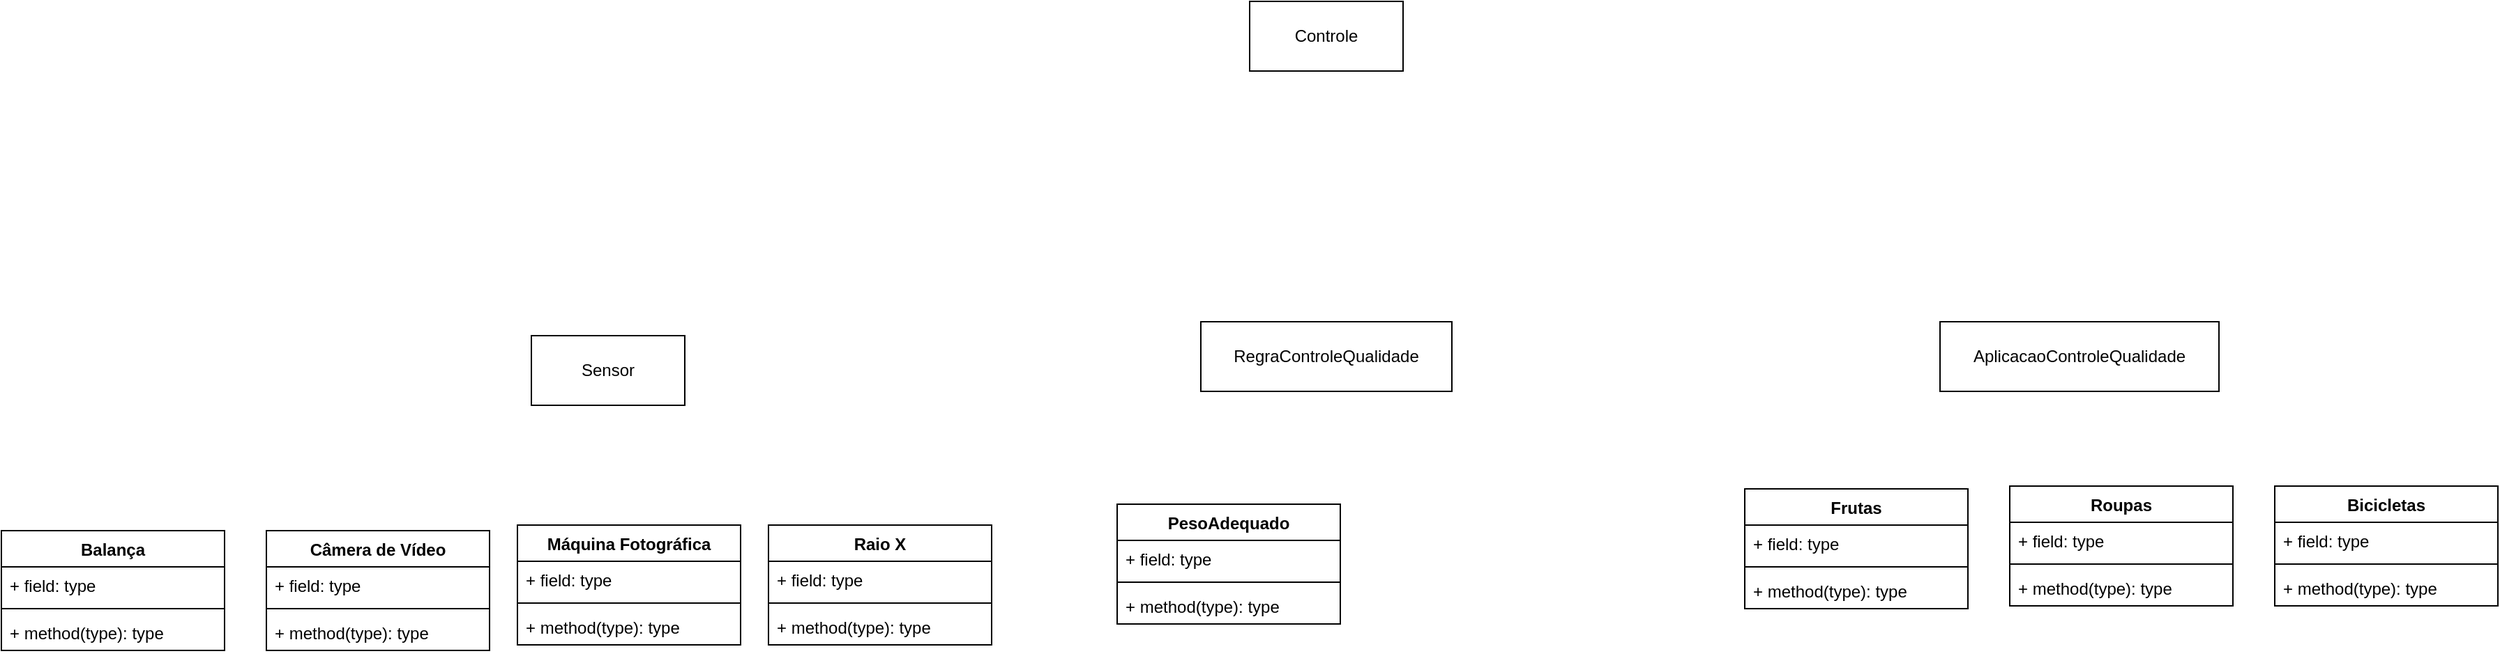<mxfile version="22.1.9" type="github">
  <diagram name="Page-1" id="GB_4OeYxDUM6NTlbFD8Y">
    <mxGraphModel dx="712" dy="1870" grid="1" gridSize="10" guides="1" tooltips="1" connect="1" arrows="1" fold="1" page="1" pageScale="1" pageWidth="850" pageHeight="1100" math="0" shadow="0">
      <root>
        <mxCell id="0" />
        <mxCell id="1" parent="0" />
        <mxCell id="6We_kyT9qWEWSvFF-9-q-1" value="Sensor" style="html=1;whiteSpace=wrap;" vertex="1" parent="1">
          <mxGeometry x="400" y="50" width="110" height="50" as="geometry" />
        </mxCell>
        <mxCell id="6We_kyT9qWEWSvFF-9-q-2" value="RegraControleQualidade" style="html=1;whiteSpace=wrap;" vertex="1" parent="1">
          <mxGeometry x="880" y="40" width="180" height="50" as="geometry" />
        </mxCell>
        <mxCell id="6We_kyT9qWEWSvFF-9-q-3" value="AplicacaoControleQualidade" style="html=1;whiteSpace=wrap;" vertex="1" parent="1">
          <mxGeometry x="1410" y="40" width="200" height="50" as="geometry" />
        </mxCell>
        <mxCell id="6We_kyT9qWEWSvFF-9-q-4" value="Balança" style="swimlane;fontStyle=1;align=center;verticalAlign=top;childLayout=stackLayout;horizontal=1;startSize=26;horizontalStack=0;resizeParent=1;resizeParentMax=0;resizeLast=0;collapsible=1;marginBottom=0;whiteSpace=wrap;html=1;" vertex="1" parent="1">
          <mxGeometry x="20" y="190" width="160" height="86" as="geometry" />
        </mxCell>
        <mxCell id="6We_kyT9qWEWSvFF-9-q-5" value="+ field: type" style="text;strokeColor=none;fillColor=none;align=left;verticalAlign=top;spacingLeft=4;spacingRight=4;overflow=hidden;rotatable=0;points=[[0,0.5],[1,0.5]];portConstraint=eastwest;whiteSpace=wrap;html=1;" vertex="1" parent="6We_kyT9qWEWSvFF-9-q-4">
          <mxGeometry y="26" width="160" height="26" as="geometry" />
        </mxCell>
        <mxCell id="6We_kyT9qWEWSvFF-9-q-6" value="" style="line;strokeWidth=1;fillColor=none;align=left;verticalAlign=middle;spacingTop=-1;spacingLeft=3;spacingRight=3;rotatable=0;labelPosition=right;points=[];portConstraint=eastwest;strokeColor=inherit;" vertex="1" parent="6We_kyT9qWEWSvFF-9-q-4">
          <mxGeometry y="52" width="160" height="8" as="geometry" />
        </mxCell>
        <mxCell id="6We_kyT9qWEWSvFF-9-q-7" value="+ method(type): type" style="text;strokeColor=none;fillColor=none;align=left;verticalAlign=top;spacingLeft=4;spacingRight=4;overflow=hidden;rotatable=0;points=[[0,0.5],[1,0.5]];portConstraint=eastwest;whiteSpace=wrap;html=1;" vertex="1" parent="6We_kyT9qWEWSvFF-9-q-4">
          <mxGeometry y="60" width="160" height="26" as="geometry" />
        </mxCell>
        <mxCell id="6We_kyT9qWEWSvFF-9-q-8" value="Câmera de Vídeo" style="swimlane;fontStyle=1;align=center;verticalAlign=top;childLayout=stackLayout;horizontal=1;startSize=26;horizontalStack=0;resizeParent=1;resizeParentMax=0;resizeLast=0;collapsible=1;marginBottom=0;whiteSpace=wrap;html=1;" vertex="1" parent="1">
          <mxGeometry x="210" y="190" width="160" height="86" as="geometry" />
        </mxCell>
        <mxCell id="6We_kyT9qWEWSvFF-9-q-9" value="+ field: type" style="text;strokeColor=none;fillColor=none;align=left;verticalAlign=top;spacingLeft=4;spacingRight=4;overflow=hidden;rotatable=0;points=[[0,0.5],[1,0.5]];portConstraint=eastwest;whiteSpace=wrap;html=1;" vertex="1" parent="6We_kyT9qWEWSvFF-9-q-8">
          <mxGeometry y="26" width="160" height="26" as="geometry" />
        </mxCell>
        <mxCell id="6We_kyT9qWEWSvFF-9-q-10" value="" style="line;strokeWidth=1;fillColor=none;align=left;verticalAlign=middle;spacingTop=-1;spacingLeft=3;spacingRight=3;rotatable=0;labelPosition=right;points=[];portConstraint=eastwest;strokeColor=inherit;" vertex="1" parent="6We_kyT9qWEWSvFF-9-q-8">
          <mxGeometry y="52" width="160" height="8" as="geometry" />
        </mxCell>
        <mxCell id="6We_kyT9qWEWSvFF-9-q-11" value="+ method(type): type" style="text;strokeColor=none;fillColor=none;align=left;verticalAlign=top;spacingLeft=4;spacingRight=4;overflow=hidden;rotatable=0;points=[[0,0.5],[1,0.5]];portConstraint=eastwest;whiteSpace=wrap;html=1;" vertex="1" parent="6We_kyT9qWEWSvFF-9-q-8">
          <mxGeometry y="60" width="160" height="26" as="geometry" />
        </mxCell>
        <mxCell id="6We_kyT9qWEWSvFF-9-q-12" value="Máquina Fotográfica" style="swimlane;fontStyle=1;align=center;verticalAlign=top;childLayout=stackLayout;horizontal=1;startSize=26;horizontalStack=0;resizeParent=1;resizeParentMax=0;resizeLast=0;collapsible=1;marginBottom=0;whiteSpace=wrap;html=1;" vertex="1" parent="1">
          <mxGeometry x="390" y="186" width="160" height="86" as="geometry" />
        </mxCell>
        <mxCell id="6We_kyT9qWEWSvFF-9-q-13" value="+ field: type" style="text;strokeColor=none;fillColor=none;align=left;verticalAlign=top;spacingLeft=4;spacingRight=4;overflow=hidden;rotatable=0;points=[[0,0.5],[1,0.5]];portConstraint=eastwest;whiteSpace=wrap;html=1;" vertex="1" parent="6We_kyT9qWEWSvFF-9-q-12">
          <mxGeometry y="26" width="160" height="26" as="geometry" />
        </mxCell>
        <mxCell id="6We_kyT9qWEWSvFF-9-q-14" value="" style="line;strokeWidth=1;fillColor=none;align=left;verticalAlign=middle;spacingTop=-1;spacingLeft=3;spacingRight=3;rotatable=0;labelPosition=right;points=[];portConstraint=eastwest;strokeColor=inherit;" vertex="1" parent="6We_kyT9qWEWSvFF-9-q-12">
          <mxGeometry y="52" width="160" height="8" as="geometry" />
        </mxCell>
        <mxCell id="6We_kyT9qWEWSvFF-9-q-15" value="+ method(type): type" style="text;strokeColor=none;fillColor=none;align=left;verticalAlign=top;spacingLeft=4;spacingRight=4;overflow=hidden;rotatable=0;points=[[0,0.5],[1,0.5]];portConstraint=eastwest;whiteSpace=wrap;html=1;" vertex="1" parent="6We_kyT9qWEWSvFF-9-q-12">
          <mxGeometry y="60" width="160" height="26" as="geometry" />
        </mxCell>
        <mxCell id="6We_kyT9qWEWSvFF-9-q-16" value="Raio X" style="swimlane;fontStyle=1;align=center;verticalAlign=top;childLayout=stackLayout;horizontal=1;startSize=26;horizontalStack=0;resizeParent=1;resizeParentMax=0;resizeLast=0;collapsible=1;marginBottom=0;whiteSpace=wrap;html=1;" vertex="1" parent="1">
          <mxGeometry x="570" y="186" width="160" height="86" as="geometry" />
        </mxCell>
        <mxCell id="6We_kyT9qWEWSvFF-9-q-17" value="+ field: type" style="text;strokeColor=none;fillColor=none;align=left;verticalAlign=top;spacingLeft=4;spacingRight=4;overflow=hidden;rotatable=0;points=[[0,0.5],[1,0.5]];portConstraint=eastwest;whiteSpace=wrap;html=1;" vertex="1" parent="6We_kyT9qWEWSvFF-9-q-16">
          <mxGeometry y="26" width="160" height="26" as="geometry" />
        </mxCell>
        <mxCell id="6We_kyT9qWEWSvFF-9-q-18" value="" style="line;strokeWidth=1;fillColor=none;align=left;verticalAlign=middle;spacingTop=-1;spacingLeft=3;spacingRight=3;rotatable=0;labelPosition=right;points=[];portConstraint=eastwest;strokeColor=inherit;" vertex="1" parent="6We_kyT9qWEWSvFF-9-q-16">
          <mxGeometry y="52" width="160" height="8" as="geometry" />
        </mxCell>
        <mxCell id="6We_kyT9qWEWSvFF-9-q-19" value="+ method(type): type" style="text;strokeColor=none;fillColor=none;align=left;verticalAlign=top;spacingLeft=4;spacingRight=4;overflow=hidden;rotatable=0;points=[[0,0.5],[1,0.5]];portConstraint=eastwest;whiteSpace=wrap;html=1;" vertex="1" parent="6We_kyT9qWEWSvFF-9-q-16">
          <mxGeometry y="60" width="160" height="26" as="geometry" />
        </mxCell>
        <mxCell id="6We_kyT9qWEWSvFF-9-q-20" value="Frutas" style="swimlane;fontStyle=1;align=center;verticalAlign=top;childLayout=stackLayout;horizontal=1;startSize=26;horizontalStack=0;resizeParent=1;resizeParentMax=0;resizeLast=0;collapsible=1;marginBottom=0;whiteSpace=wrap;html=1;" vertex="1" parent="1">
          <mxGeometry x="1270" y="160" width="160" height="86" as="geometry" />
        </mxCell>
        <mxCell id="6We_kyT9qWEWSvFF-9-q-21" value="+ field: type" style="text;strokeColor=none;fillColor=none;align=left;verticalAlign=top;spacingLeft=4;spacingRight=4;overflow=hidden;rotatable=0;points=[[0,0.5],[1,0.5]];portConstraint=eastwest;whiteSpace=wrap;html=1;" vertex="1" parent="6We_kyT9qWEWSvFF-9-q-20">
          <mxGeometry y="26" width="160" height="26" as="geometry" />
        </mxCell>
        <mxCell id="6We_kyT9qWEWSvFF-9-q-22" value="" style="line;strokeWidth=1;fillColor=none;align=left;verticalAlign=middle;spacingTop=-1;spacingLeft=3;spacingRight=3;rotatable=0;labelPosition=right;points=[];portConstraint=eastwest;strokeColor=inherit;" vertex="1" parent="6We_kyT9qWEWSvFF-9-q-20">
          <mxGeometry y="52" width="160" height="8" as="geometry" />
        </mxCell>
        <mxCell id="6We_kyT9qWEWSvFF-9-q-23" value="+ method(type): type" style="text;strokeColor=none;fillColor=none;align=left;verticalAlign=top;spacingLeft=4;spacingRight=4;overflow=hidden;rotatable=0;points=[[0,0.5],[1,0.5]];portConstraint=eastwest;whiteSpace=wrap;html=1;" vertex="1" parent="6We_kyT9qWEWSvFF-9-q-20">
          <mxGeometry y="60" width="160" height="26" as="geometry" />
        </mxCell>
        <mxCell id="6We_kyT9qWEWSvFF-9-q-24" value="Roupas" style="swimlane;fontStyle=1;align=center;verticalAlign=top;childLayout=stackLayout;horizontal=1;startSize=26;horizontalStack=0;resizeParent=1;resizeParentMax=0;resizeLast=0;collapsible=1;marginBottom=0;whiteSpace=wrap;html=1;" vertex="1" parent="1">
          <mxGeometry x="1460" y="158" width="160" height="86" as="geometry" />
        </mxCell>
        <mxCell id="6We_kyT9qWEWSvFF-9-q-25" value="+ field: type" style="text;strokeColor=none;fillColor=none;align=left;verticalAlign=top;spacingLeft=4;spacingRight=4;overflow=hidden;rotatable=0;points=[[0,0.5],[1,0.5]];portConstraint=eastwest;whiteSpace=wrap;html=1;" vertex="1" parent="6We_kyT9qWEWSvFF-9-q-24">
          <mxGeometry y="26" width="160" height="26" as="geometry" />
        </mxCell>
        <mxCell id="6We_kyT9qWEWSvFF-9-q-26" value="" style="line;strokeWidth=1;fillColor=none;align=left;verticalAlign=middle;spacingTop=-1;spacingLeft=3;spacingRight=3;rotatable=0;labelPosition=right;points=[];portConstraint=eastwest;strokeColor=inherit;" vertex="1" parent="6We_kyT9qWEWSvFF-9-q-24">
          <mxGeometry y="52" width="160" height="8" as="geometry" />
        </mxCell>
        <mxCell id="6We_kyT9qWEWSvFF-9-q-27" value="+ method(type): type" style="text;strokeColor=none;fillColor=none;align=left;verticalAlign=top;spacingLeft=4;spacingRight=4;overflow=hidden;rotatable=0;points=[[0,0.5],[1,0.5]];portConstraint=eastwest;whiteSpace=wrap;html=1;" vertex="1" parent="6We_kyT9qWEWSvFF-9-q-24">
          <mxGeometry y="60" width="160" height="26" as="geometry" />
        </mxCell>
        <mxCell id="6We_kyT9qWEWSvFF-9-q-28" value="Bicicletas" style="swimlane;fontStyle=1;align=center;verticalAlign=top;childLayout=stackLayout;horizontal=1;startSize=26;horizontalStack=0;resizeParent=1;resizeParentMax=0;resizeLast=0;collapsible=1;marginBottom=0;whiteSpace=wrap;html=1;" vertex="1" parent="1">
          <mxGeometry x="1650" y="158" width="160" height="86" as="geometry" />
        </mxCell>
        <mxCell id="6We_kyT9qWEWSvFF-9-q-29" value="+ field: type" style="text;strokeColor=none;fillColor=none;align=left;verticalAlign=top;spacingLeft=4;spacingRight=4;overflow=hidden;rotatable=0;points=[[0,0.5],[1,0.5]];portConstraint=eastwest;whiteSpace=wrap;html=1;" vertex="1" parent="6We_kyT9qWEWSvFF-9-q-28">
          <mxGeometry y="26" width="160" height="26" as="geometry" />
        </mxCell>
        <mxCell id="6We_kyT9qWEWSvFF-9-q-30" value="" style="line;strokeWidth=1;fillColor=none;align=left;verticalAlign=middle;spacingTop=-1;spacingLeft=3;spacingRight=3;rotatable=0;labelPosition=right;points=[];portConstraint=eastwest;strokeColor=inherit;" vertex="1" parent="6We_kyT9qWEWSvFF-9-q-28">
          <mxGeometry y="52" width="160" height="8" as="geometry" />
        </mxCell>
        <mxCell id="6We_kyT9qWEWSvFF-9-q-31" value="+ method(type): type" style="text;strokeColor=none;fillColor=none;align=left;verticalAlign=top;spacingLeft=4;spacingRight=4;overflow=hidden;rotatable=0;points=[[0,0.5],[1,0.5]];portConstraint=eastwest;whiteSpace=wrap;html=1;" vertex="1" parent="6We_kyT9qWEWSvFF-9-q-28">
          <mxGeometry y="60" width="160" height="26" as="geometry" />
        </mxCell>
        <mxCell id="6We_kyT9qWEWSvFF-9-q-32" value="Controle" style="html=1;whiteSpace=wrap;" vertex="1" parent="1">
          <mxGeometry x="915" y="-190" width="110" height="50" as="geometry" />
        </mxCell>
        <mxCell id="6We_kyT9qWEWSvFF-9-q-33" value="PesoAdequado" style="swimlane;fontStyle=1;align=center;verticalAlign=top;childLayout=stackLayout;horizontal=1;startSize=26;horizontalStack=0;resizeParent=1;resizeParentMax=0;resizeLast=0;collapsible=1;marginBottom=0;whiteSpace=wrap;html=1;" vertex="1" parent="1">
          <mxGeometry x="820" y="171" width="160" height="86" as="geometry" />
        </mxCell>
        <mxCell id="6We_kyT9qWEWSvFF-9-q-34" value="+ field: type" style="text;strokeColor=none;fillColor=none;align=left;verticalAlign=top;spacingLeft=4;spacingRight=4;overflow=hidden;rotatable=0;points=[[0,0.5],[1,0.5]];portConstraint=eastwest;whiteSpace=wrap;html=1;" vertex="1" parent="6We_kyT9qWEWSvFF-9-q-33">
          <mxGeometry y="26" width="160" height="26" as="geometry" />
        </mxCell>
        <mxCell id="6We_kyT9qWEWSvFF-9-q-35" value="" style="line;strokeWidth=1;fillColor=none;align=left;verticalAlign=middle;spacingTop=-1;spacingLeft=3;spacingRight=3;rotatable=0;labelPosition=right;points=[];portConstraint=eastwest;strokeColor=inherit;" vertex="1" parent="6We_kyT9qWEWSvFF-9-q-33">
          <mxGeometry y="52" width="160" height="8" as="geometry" />
        </mxCell>
        <mxCell id="6We_kyT9qWEWSvFF-9-q-36" value="+ method(type): type" style="text;strokeColor=none;fillColor=none;align=left;verticalAlign=top;spacingLeft=4;spacingRight=4;overflow=hidden;rotatable=0;points=[[0,0.5],[1,0.5]];portConstraint=eastwest;whiteSpace=wrap;html=1;" vertex="1" parent="6We_kyT9qWEWSvFF-9-q-33">
          <mxGeometry y="60" width="160" height="26" as="geometry" />
        </mxCell>
      </root>
    </mxGraphModel>
  </diagram>
</mxfile>
